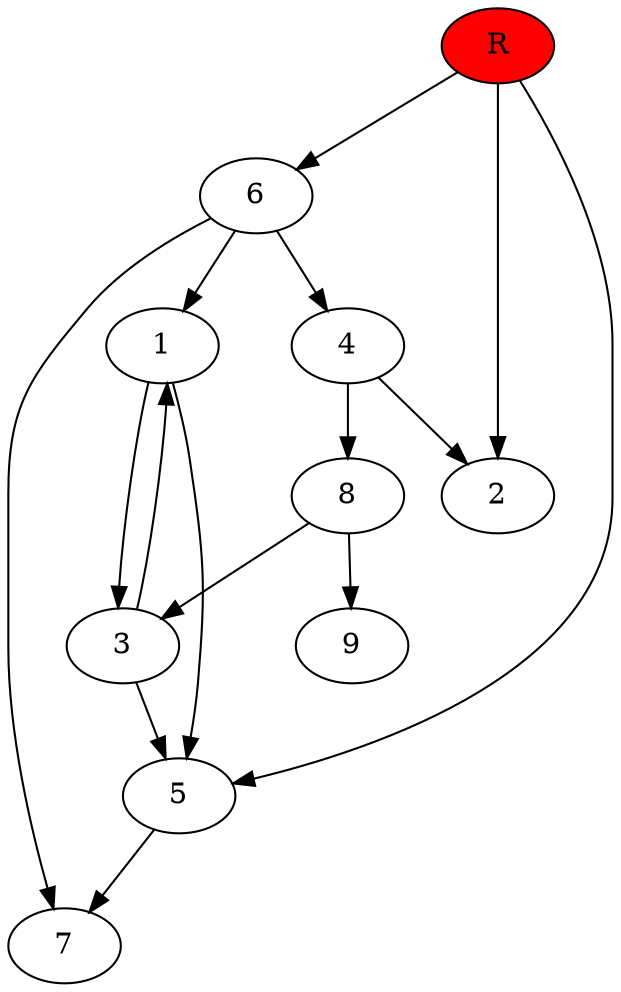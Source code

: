 digraph prb30650 {
	1
	2
	3
	4
	5
	6
	7
	8
	R [fillcolor="#ff0000" style=filled]
	1 -> 3
	1 -> 5
	3 -> 1
	3 -> 5
	4 -> 2
	4 -> 8
	5 -> 7
	6 -> 1
	6 -> 4
	6 -> 7
	8 -> 3
	8 -> 9
	R -> 2
	R -> 5
	R -> 6
}

